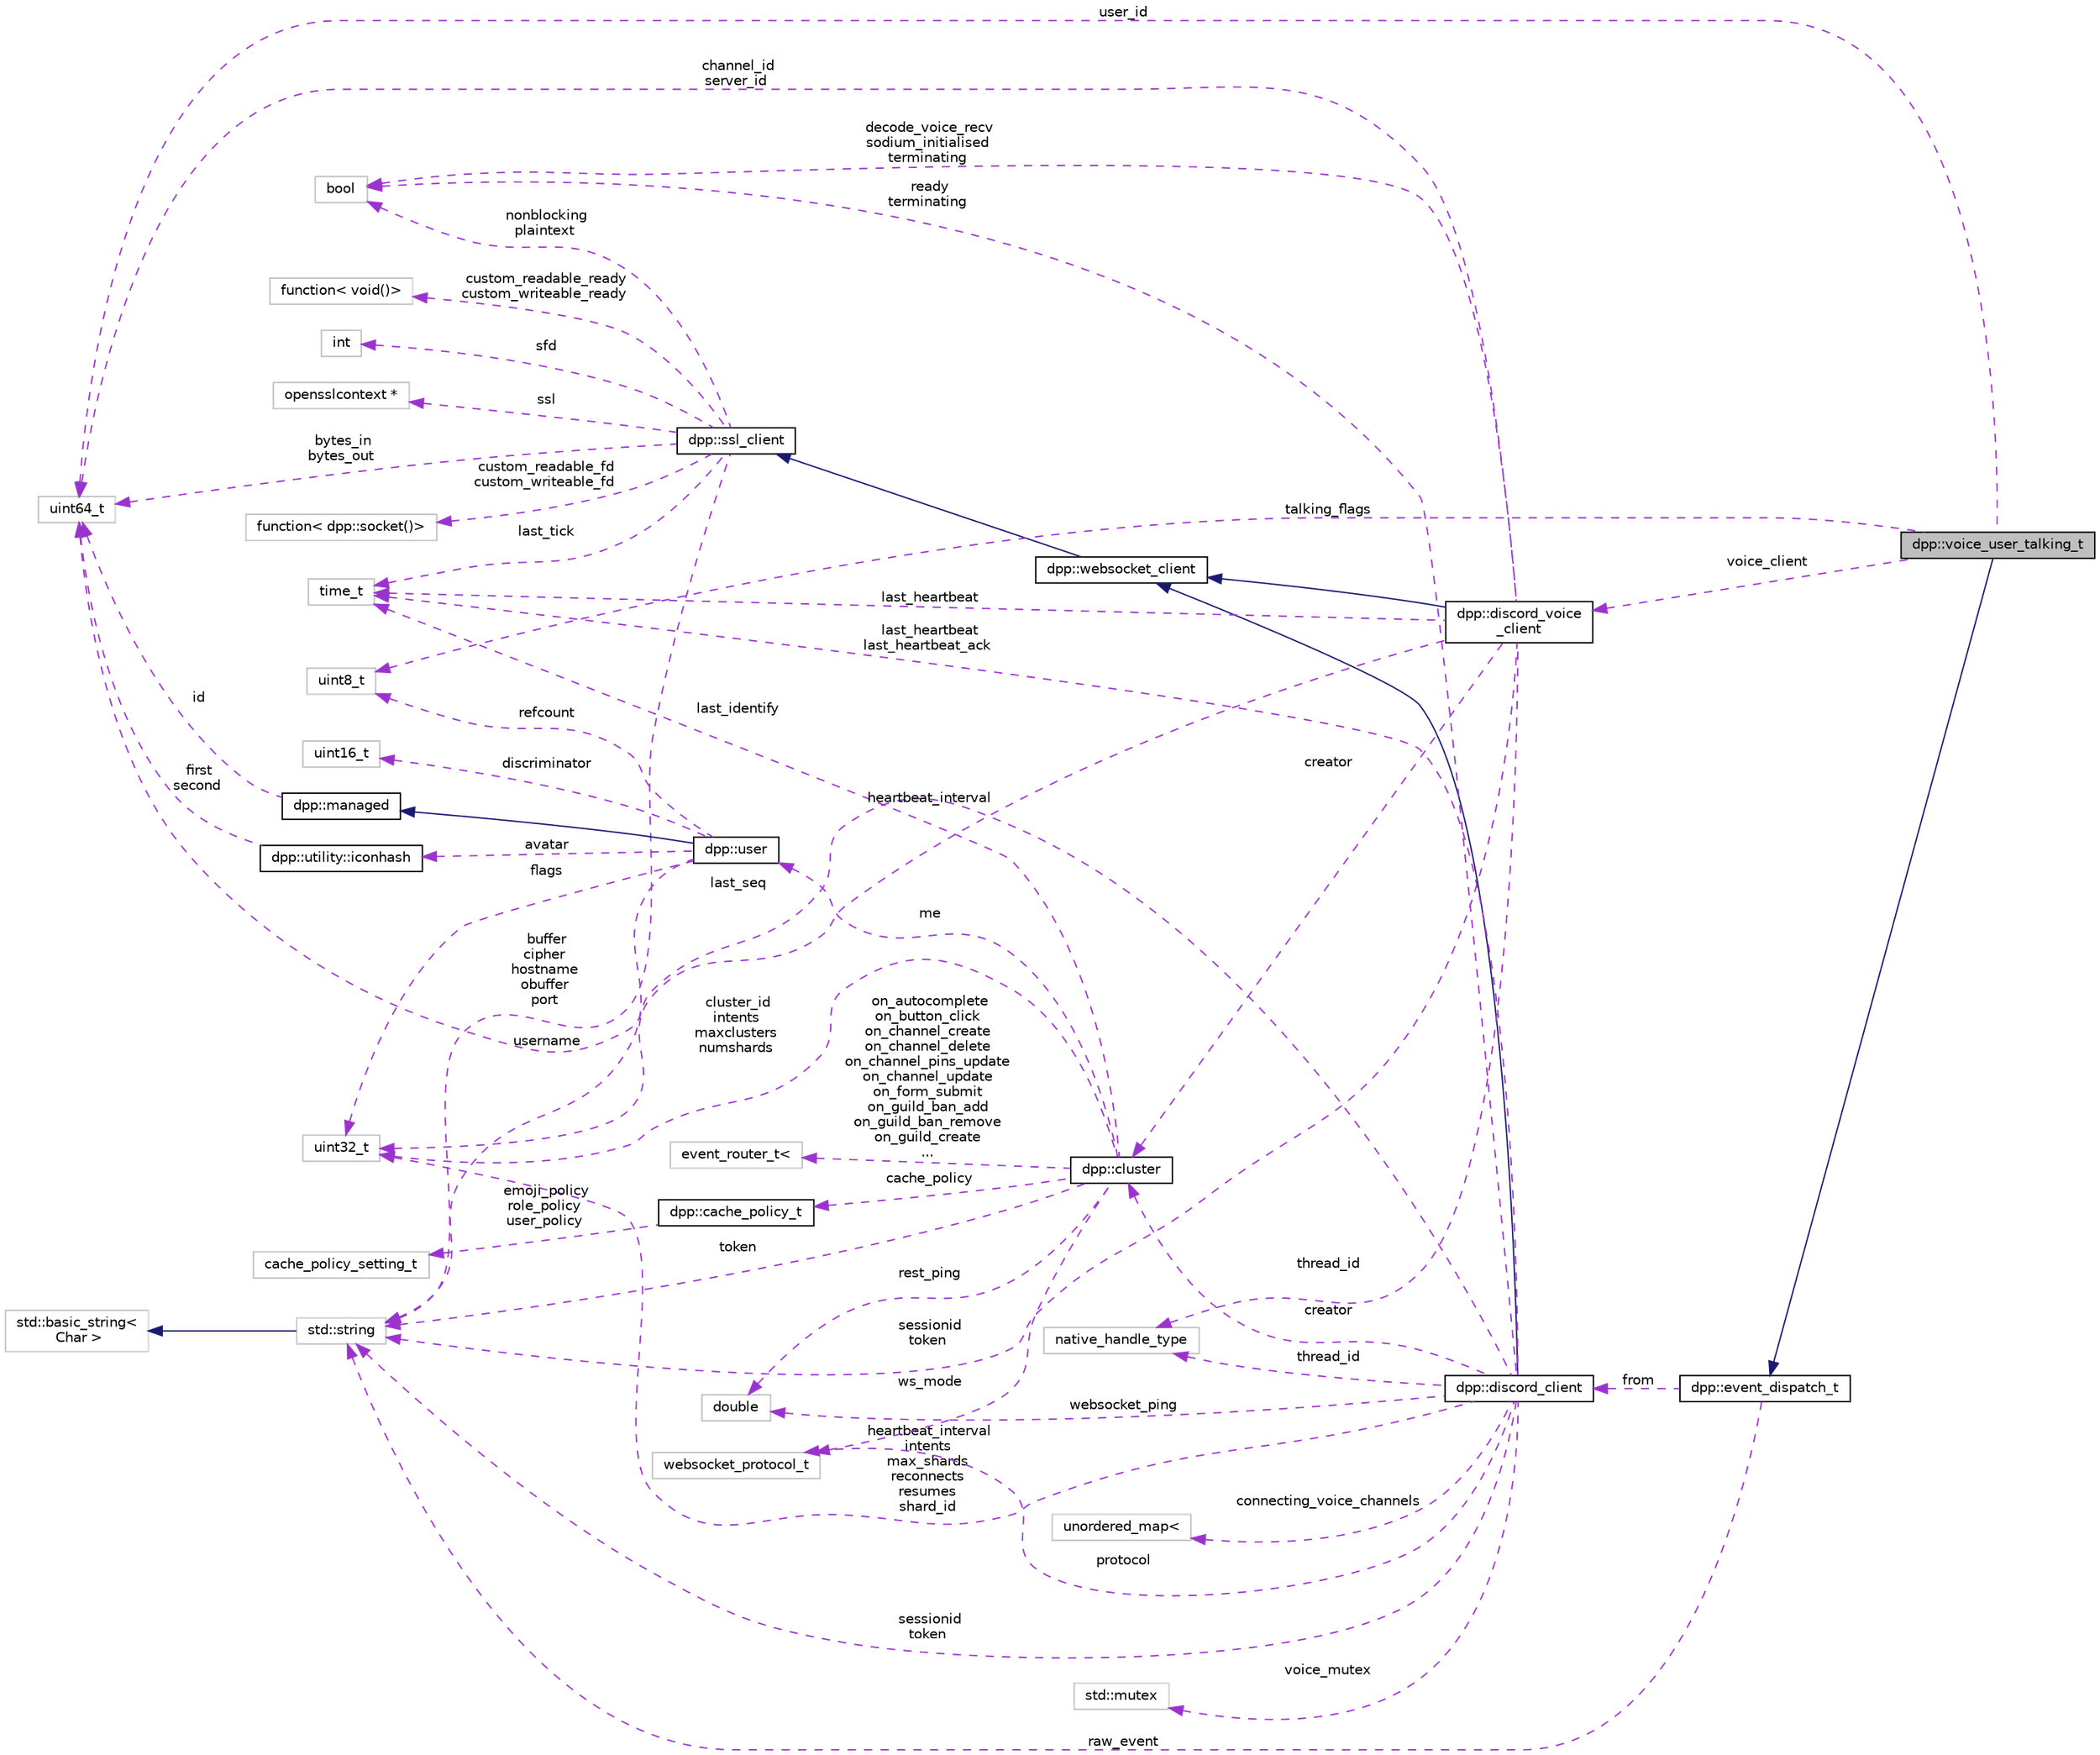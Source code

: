 digraph "dpp::voice_user_talking_t"
{
 // INTERACTIVE_SVG=YES
 // LATEX_PDF_SIZE
  bgcolor="transparent";
  edge [fontname="Helvetica",fontsize="10",labelfontname="Helvetica",labelfontsize="10"];
  node [fontname="Helvetica",fontsize="10",shape=record];
  rankdir="LR";
  Node1 [label="dpp::voice_user_talking_t",height=0.2,width=0.4,color="black", fillcolor="grey75", style="filled", fontcolor="black",tooltip="voice user talking"];
  Node2 -> Node1 [dir="back",color="midnightblue",fontsize="10",style="solid",fontname="Helvetica"];
  Node2 [label="dpp::event_dispatch_t",height=0.2,width=0.4,color="black",URL="$structdpp_1_1event__dispatch__t.html",tooltip="Base event parameter struct. Each event you receive from the library will have its parameter derived ..."];
  Node3 -> Node2 [dir="back",color="darkorchid3",fontsize="10",style="dashed",label=" raw_event" ,fontname="Helvetica"];
  Node3 [label="std::string",height=0.2,width=0.4,color="grey75",tooltip=" "];
  Node4 -> Node3 [dir="back",color="midnightblue",fontsize="10",style="solid",fontname="Helvetica"];
  Node4 [label="std::basic_string\<\l Char \>",height=0.2,width=0.4,color="grey75",tooltip=" "];
  Node5 -> Node2 [dir="back",color="darkorchid3",fontsize="10",style="dashed",label=" from" ,fontname="Helvetica"];
  Node5 [label="dpp::discord_client",height=0.2,width=0.4,color="black",URL="$classdpp_1_1discord__client.html",tooltip="Implements a discord client. Each discord_client connects to one shard and derives from a websocket c..."];
  Node6 -> Node5 [dir="back",color="midnightblue",fontsize="10",style="solid",fontname="Helvetica"];
  Node6 [label="dpp::websocket_client",height=0.2,width=0.4,color="black",URL="$classdpp_1_1websocket__client.html",tooltip="Implements a websocket client based on the SSL client."];
  Node7 -> Node6 [dir="back",color="midnightblue",fontsize="10",style="solid",fontname="Helvetica"];
  Node7 [label="dpp::ssl_client",height=0.2,width=0.4,color="black",URL="$classdpp_1_1ssl__client.html",tooltip="Implements a simple non-blocking SSL stream client."];
  Node3 -> Node7 [dir="back",color="darkorchid3",fontsize="10",style="dashed",label=" buffer\ncipher\nhostname\nobuffer\nport" ,fontname="Helvetica"];
  Node8 -> Node7 [dir="back",color="darkorchid3",fontsize="10",style="dashed",label=" nonblocking\nplaintext" ,fontname="Helvetica"];
  Node8 [label="bool",height=0.2,width=0.4,color="grey75",tooltip=" "];
  Node9 -> Node7 [dir="back",color="darkorchid3",fontsize="10",style="dashed",label=" sfd" ,fontname="Helvetica"];
  Node9 [label="int",height=0.2,width=0.4,color="grey75",tooltip=" "];
  Node10 -> Node7 [dir="back",color="darkorchid3",fontsize="10",style="dashed",label=" ssl" ,fontname="Helvetica"];
  Node10 [label="opensslcontext *",height=0.2,width=0.4,color="grey75",tooltip=" "];
  Node11 -> Node7 [dir="back",color="darkorchid3",fontsize="10",style="dashed",label=" last_tick" ,fontname="Helvetica"];
  Node11 [label="time_t",height=0.2,width=0.4,color="grey75",tooltip=" "];
  Node12 -> Node7 [dir="back",color="darkorchid3",fontsize="10",style="dashed",label=" bytes_in\nbytes_out" ,fontname="Helvetica"];
  Node12 [label="uint64_t",height=0.2,width=0.4,color="grey75",tooltip=" "];
  Node13 -> Node7 [dir="back",color="darkorchid3",fontsize="10",style="dashed",label=" custom_readable_fd\ncustom_writeable_fd" ,fontname="Helvetica"];
  Node13 [label="function\< dpp::socket()\>",height=0.2,width=0.4,color="grey75",tooltip=" "];
  Node14 -> Node7 [dir="back",color="darkorchid3",fontsize="10",style="dashed",label=" custom_readable_ready\ncustom_writeable_ready" ,fontname="Helvetica"];
  Node14 [label="function\< void()\>",height=0.2,width=0.4,color="grey75",tooltip=" "];
  Node8 -> Node5 [dir="back",color="darkorchid3",fontsize="10",style="dashed",label=" ready\nterminating" ,fontname="Helvetica"];
  Node15 -> Node5 [dir="back",color="darkorchid3",fontsize="10",style="dashed",label=" creator" ,fontname="Helvetica"];
  Node15 [label="dpp::cluster",height=0.2,width=0.4,color="black",URL="$classdpp_1_1cluster.html",tooltip="The cluster class represents a group of shards and a command queue for sending and receiving commands..."];
  Node3 -> Node15 [dir="back",color="darkorchid3",fontsize="10",style="dashed",label=" token" ,fontname="Helvetica"];
  Node11 -> Node15 [dir="back",color="darkorchid3",fontsize="10",style="dashed",label=" last_identify" ,fontname="Helvetica"];
  Node16 -> Node15 [dir="back",color="darkorchid3",fontsize="10",style="dashed",label=" cluster_id\nintents\nmaxclusters\nnumshards" ,fontname="Helvetica"];
  Node16 [label="uint32_t",height=0.2,width=0.4,color="grey75",tooltip=" "];
  Node17 -> Node15 [dir="back",color="darkorchid3",fontsize="10",style="dashed",label=" rest_ping" ,fontname="Helvetica"];
  Node17 [label="double",height=0.2,width=0.4,color="grey75",tooltip=" "];
  Node18 -> Node15 [dir="back",color="darkorchid3",fontsize="10",style="dashed",label=" me" ,fontname="Helvetica"];
  Node18 [label="dpp::user",height=0.2,width=0.4,color="black",URL="$classdpp_1_1user.html",tooltip="Represents a user on discord. May or may not be a member of a dpp::guild."];
  Node19 -> Node18 [dir="back",color="midnightblue",fontsize="10",style="solid",fontname="Helvetica"];
  Node19 [label="dpp::managed",height=0.2,width=0.4,color="black",URL="$classdpp_1_1managed.html",tooltip="The managed class is the base class for various types that can be stored in a cache that are identifi..."];
  Node12 -> Node19 [dir="back",color="darkorchid3",fontsize="10",style="dashed",label=" id" ,fontname="Helvetica"];
  Node3 -> Node18 [dir="back",color="darkorchid3",fontsize="10",style="dashed",label=" username" ,fontname="Helvetica"];
  Node20 -> Node18 [dir="back",color="darkorchid3",fontsize="10",style="dashed",label=" discriminator" ,fontname="Helvetica"];
  Node20 [label="uint16_t",height=0.2,width=0.4,color="grey75",tooltip=" "];
  Node21 -> Node18 [dir="back",color="darkorchid3",fontsize="10",style="dashed",label=" avatar" ,fontname="Helvetica"];
  Node21 [label="dpp::utility::iconhash",height=0.2,width=0.4,color="black",URL="$structdpp_1_1utility_1_1iconhash.html",tooltip="Store a 128 bit icon hash (profile picture, server icon etc) as a 128 bit binary value made of two ui..."];
  Node12 -> Node21 [dir="back",color="darkorchid3",fontsize="10",style="dashed",label=" first\nsecond" ,fontname="Helvetica"];
  Node16 -> Node18 [dir="back",color="darkorchid3",fontsize="10",style="dashed",label=" flags" ,fontname="Helvetica"];
  Node22 -> Node18 [dir="back",color="darkorchid3",fontsize="10",style="dashed",label=" refcount" ,fontname="Helvetica"];
  Node22 [label="uint8_t",height=0.2,width=0.4,color="grey75",tooltip=" "];
  Node23 -> Node15 [dir="back",color="darkorchid3",fontsize="10",style="dashed",label=" cache_policy" ,fontname="Helvetica"];
  Node23 [label="dpp::cache_policy_t",height=0.2,width=0.4,color="black",URL="$structdpp_1_1cache__policy__t.html",tooltip="Represents the caching policy of the cluster."];
  Node24 -> Node23 [dir="back",color="darkorchid3",fontsize="10",style="dashed",label=" emoji_policy\nrole_policy\nuser_policy" ,fontname="Helvetica"];
  Node24 [label="cache_policy_setting_t",height=0.2,width=0.4,color="grey75",tooltip=" "];
  Node25 -> Node15 [dir="back",color="darkorchid3",fontsize="10",style="dashed",label=" ws_mode" ,fontname="Helvetica"];
  Node25 [label="websocket_protocol_t",height=0.2,width=0.4,color="grey75",tooltip=" "];
  Node26 -> Node15 [dir="back",color="darkorchid3",fontsize="10",style="dashed",label=" on_autocomplete\non_button_click\non_channel_create\non_channel_delete\non_channel_pins_update\non_channel_update\non_form_submit\non_guild_ban_add\non_guild_ban_remove\non_guild_create\n..." ,fontname="Helvetica"];
  Node26 [label="event_router_t\<",height=0.2,width=0.4,color="grey75",tooltip=" "];
  Node16 -> Node5 [dir="back",color="darkorchid3",fontsize="10",style="dashed",label=" heartbeat_interval\nintents\nmax_shards\nreconnects\nresumes\nshard_id" ,fontname="Helvetica"];
  Node11 -> Node5 [dir="back",color="darkorchid3",fontsize="10",style="dashed",label=" last_heartbeat\nlast_heartbeat_ack" ,fontname="Helvetica"];
  Node27 -> Node5 [dir="back",color="darkorchid3",fontsize="10",style="dashed",label=" thread_id" ,fontname="Helvetica"];
  Node27 [label="native_handle_type",height=0.2,width=0.4,color="grey75",tooltip=" "];
  Node12 -> Node5 [dir="back",color="darkorchid3",fontsize="10",style="dashed",label=" last_seq" ,fontname="Helvetica"];
  Node3 -> Node5 [dir="back",color="darkorchid3",fontsize="10",style="dashed",label=" sessionid\ntoken" ,fontname="Helvetica"];
  Node28 -> Node5 [dir="back",color="darkorchid3",fontsize="10",style="dashed",label=" voice_mutex" ,fontname="Helvetica"];
  Node28 [label="std::mutex",height=0.2,width=0.4,color="grey75",tooltip=" "];
  Node17 -> Node5 [dir="back",color="darkorchid3",fontsize="10",style="dashed",label=" websocket_ping" ,fontname="Helvetica"];
  Node25 -> Node5 [dir="back",color="darkorchid3",fontsize="10",style="dashed",label=" protocol" ,fontname="Helvetica"];
  Node29 -> Node5 [dir="back",color="darkorchid3",fontsize="10",style="dashed",label=" connecting_voice_channels" ,fontname="Helvetica"];
  Node29 [label="unordered_map\<",height=0.2,width=0.4,color="grey75",tooltip=" "];
  Node30 -> Node1 [dir="back",color="darkorchid3",fontsize="10",style="dashed",label=" voice_client" ,fontname="Helvetica"];
  Node30 [label="dpp::discord_voice\l_client",height=0.2,width=0.4,color="black",URL="$classdpp_1_1discord__voice__client.html",tooltip="Implements a discord voice connection. Each discord_voice_client connects to one voice channel and de..."];
  Node6 -> Node30 [dir="back",color="midnightblue",fontsize="10",style="solid",fontname="Helvetica"];
  Node15 -> Node30 [dir="back",color="darkorchid3",fontsize="10",style="dashed",label=" creator" ,fontname="Helvetica"];
  Node8 -> Node30 [dir="back",color="darkorchid3",fontsize="10",style="dashed",label=" decode_voice_recv\nsodium_initialised\nterminating" ,fontname="Helvetica"];
  Node16 -> Node30 [dir="back",color="darkorchid3",fontsize="10",style="dashed",label=" heartbeat_interval" ,fontname="Helvetica"];
  Node11 -> Node30 [dir="back",color="darkorchid3",fontsize="10",style="dashed",label=" last_heartbeat" ,fontname="Helvetica"];
  Node27 -> Node30 [dir="back",color="darkorchid3",fontsize="10",style="dashed",label=" thread_id" ,fontname="Helvetica"];
  Node3 -> Node30 [dir="back",color="darkorchid3",fontsize="10",style="dashed",label=" sessionid\ntoken" ,fontname="Helvetica"];
  Node12 -> Node30 [dir="back",color="darkorchid3",fontsize="10",style="dashed",label=" channel_id\nserver_id" ,fontname="Helvetica"];
  Node12 -> Node1 [dir="back",color="darkorchid3",fontsize="10",style="dashed",label=" user_id" ,fontname="Helvetica"];
  Node22 -> Node1 [dir="back",color="darkorchid3",fontsize="10",style="dashed",label=" talking_flags" ,fontname="Helvetica"];
}
